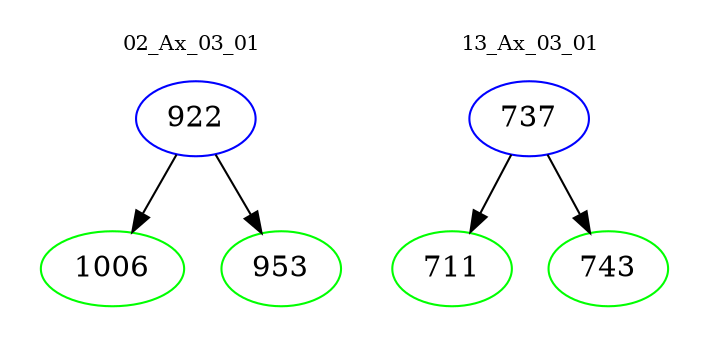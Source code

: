digraph{
subgraph cluster_0 {
color = white
label = "02_Ax_03_01";
fontsize=10;
T0_922 [label="922", color="blue"]
T0_922 -> T0_1006 [color="black"]
T0_1006 [label="1006", color="green"]
T0_922 -> T0_953 [color="black"]
T0_953 [label="953", color="green"]
}
subgraph cluster_1 {
color = white
label = "13_Ax_03_01";
fontsize=10;
T1_737 [label="737", color="blue"]
T1_737 -> T1_711 [color="black"]
T1_711 [label="711", color="green"]
T1_737 -> T1_743 [color="black"]
T1_743 [label="743", color="green"]
}
}
